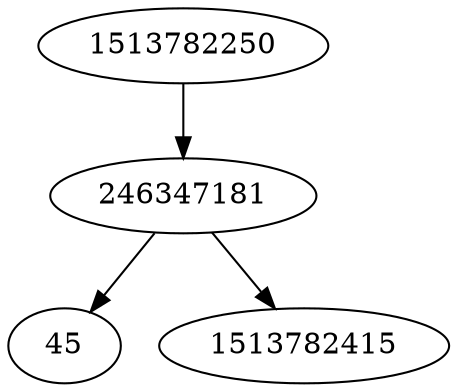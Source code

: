 strict digraph  {
246347181;
1513782250;
45;
1513782415;
246347181 -> 45;
246347181 -> 1513782415;
1513782250 -> 246347181;
}
